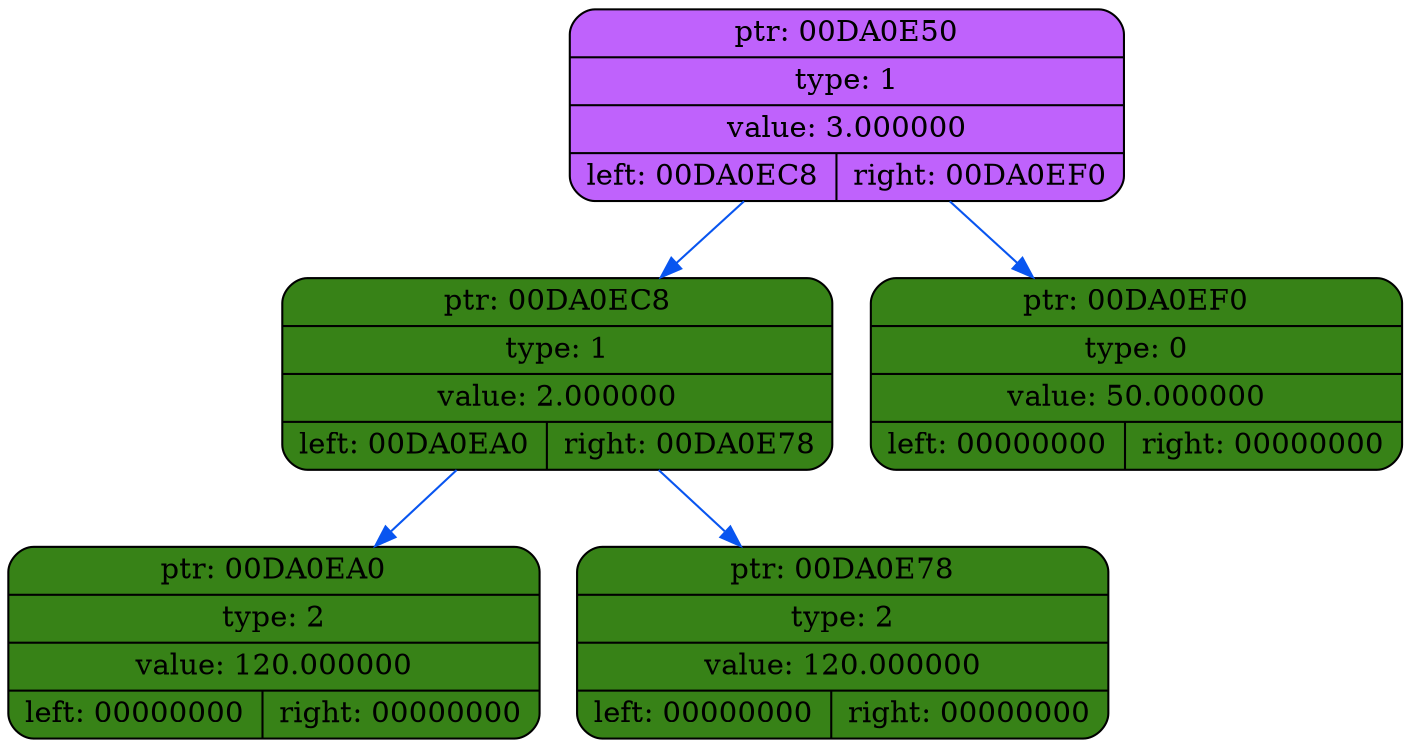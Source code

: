 digraph
{
    rankdir=TP

        node00DA0E50[shape=record,style="rounded,filled",fillcolor="#BF62FC",label="{ ptr: 00DA0E50 | type: 1 | value: 3.000000| { left: 00DA0EC8 | right: 00DA0EF0 }}"];
    node00DA0E50 -> node00DA0EC8[color="#0855F0"]
    node00DA0EC8[shape=record,style="rounded,filled",fillcolor="#378217",label="{ ptr: 00DA0EC8 | type: 1 | value: 2.000000| { left: 00DA0EA0 | right: 00DA0E78 }}"];
    node00DA0EC8 -> node00DA0EA0[color="#0855F0"]
    node00DA0EA0[shape=record,style="rounded,filled",fillcolor="#378217",label="{ ptr: 00DA0EA0 | type: 2 | value: 120.000000| { left: 00000000 | right: 00000000 }}"];
    node00DA0EC8 -> node00DA0E78[color="#0855F0"]
    node00DA0E78[shape=record,style="rounded,filled",fillcolor="#378217",label="{ ptr: 00DA0E78 | type: 2 | value: 120.000000| { left: 00000000 | right: 00000000 }}"];
    node00DA0E50 -> node00DA0EF0[color="#0855F0"]
    node00DA0EF0[shape=record,style="rounded,filled",fillcolor="#378217",label="{ ptr: 00DA0EF0 | type: 0 | value: 50.000000| { left: 00000000 | right: 00000000 }}"];
}